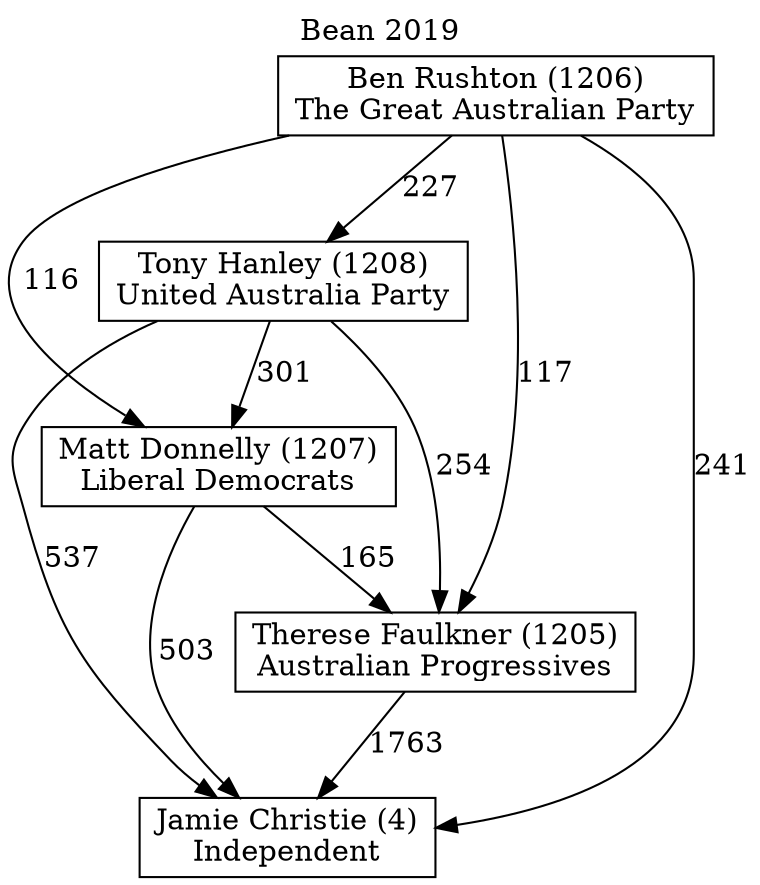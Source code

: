 // House preference flow
digraph "Jamie Christie (4)_Bean_2019" {
	graph [label="Bean 2019" labelloc=t mclimit=10]
	node [shape=box]
	"Jamie Christie (4)" [label="Jamie Christie (4)
Independent"]
	"Therese Faulkner (1205)" [label="Therese Faulkner (1205)
Australian Progressives"]
	"Matt Donnelly (1207)" [label="Matt Donnelly (1207)
Liberal Democrats"]
	"Tony Hanley (1208)" [label="Tony Hanley (1208)
United Australia Party"]
	"Ben Rushton (1206)" [label="Ben Rushton (1206)
The Great Australian Party"]
	"Therese Faulkner (1205)" -> "Jamie Christie (4)" [label=1763]
	"Matt Donnelly (1207)" -> "Therese Faulkner (1205)" [label=165]
	"Tony Hanley (1208)" -> "Matt Donnelly (1207)" [label=301]
	"Ben Rushton (1206)" -> "Tony Hanley (1208)" [label=227]
	"Matt Donnelly (1207)" -> "Jamie Christie (4)" [label=503]
	"Tony Hanley (1208)" -> "Jamie Christie (4)" [label=537]
	"Ben Rushton (1206)" -> "Jamie Christie (4)" [label=241]
	"Ben Rushton (1206)" -> "Matt Donnelly (1207)" [label=116]
	"Tony Hanley (1208)" -> "Therese Faulkner (1205)" [label=254]
	"Ben Rushton (1206)" -> "Therese Faulkner (1205)" [label=117]
}
